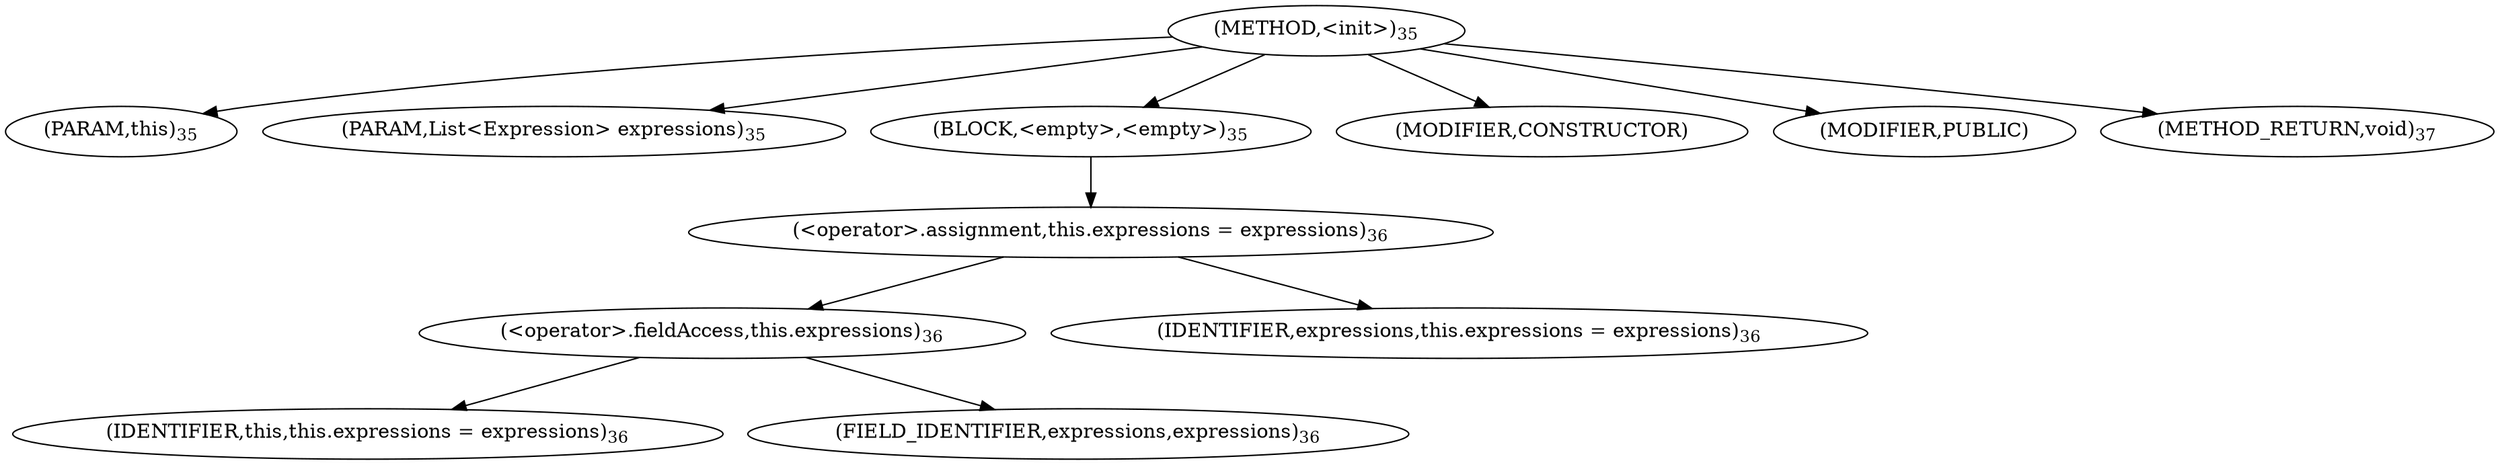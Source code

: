 digraph "&lt;init&gt;" {  
"30" [label = <(METHOD,&lt;init&gt;)<SUB>35</SUB>> ]
"4" [label = <(PARAM,this)<SUB>35</SUB>> ]
"31" [label = <(PARAM,List&lt;Expression&gt; expressions)<SUB>35</SUB>> ]
"32" [label = <(BLOCK,&lt;empty&gt;,&lt;empty&gt;)<SUB>35</SUB>> ]
"33" [label = <(&lt;operator&gt;.assignment,this.expressions = expressions)<SUB>36</SUB>> ]
"34" [label = <(&lt;operator&gt;.fieldAccess,this.expressions)<SUB>36</SUB>> ]
"3" [label = <(IDENTIFIER,this,this.expressions = expressions)<SUB>36</SUB>> ]
"35" [label = <(FIELD_IDENTIFIER,expressions,expressions)<SUB>36</SUB>> ]
"36" [label = <(IDENTIFIER,expressions,this.expressions = expressions)<SUB>36</SUB>> ]
"37" [label = <(MODIFIER,CONSTRUCTOR)> ]
"38" [label = <(MODIFIER,PUBLIC)> ]
"39" [label = <(METHOD_RETURN,void)<SUB>37</SUB>> ]
  "30" -> "4" 
  "30" -> "31" 
  "30" -> "32" 
  "30" -> "37" 
  "30" -> "38" 
  "30" -> "39" 
  "32" -> "33" 
  "33" -> "34" 
  "33" -> "36" 
  "34" -> "3" 
  "34" -> "35" 
}
